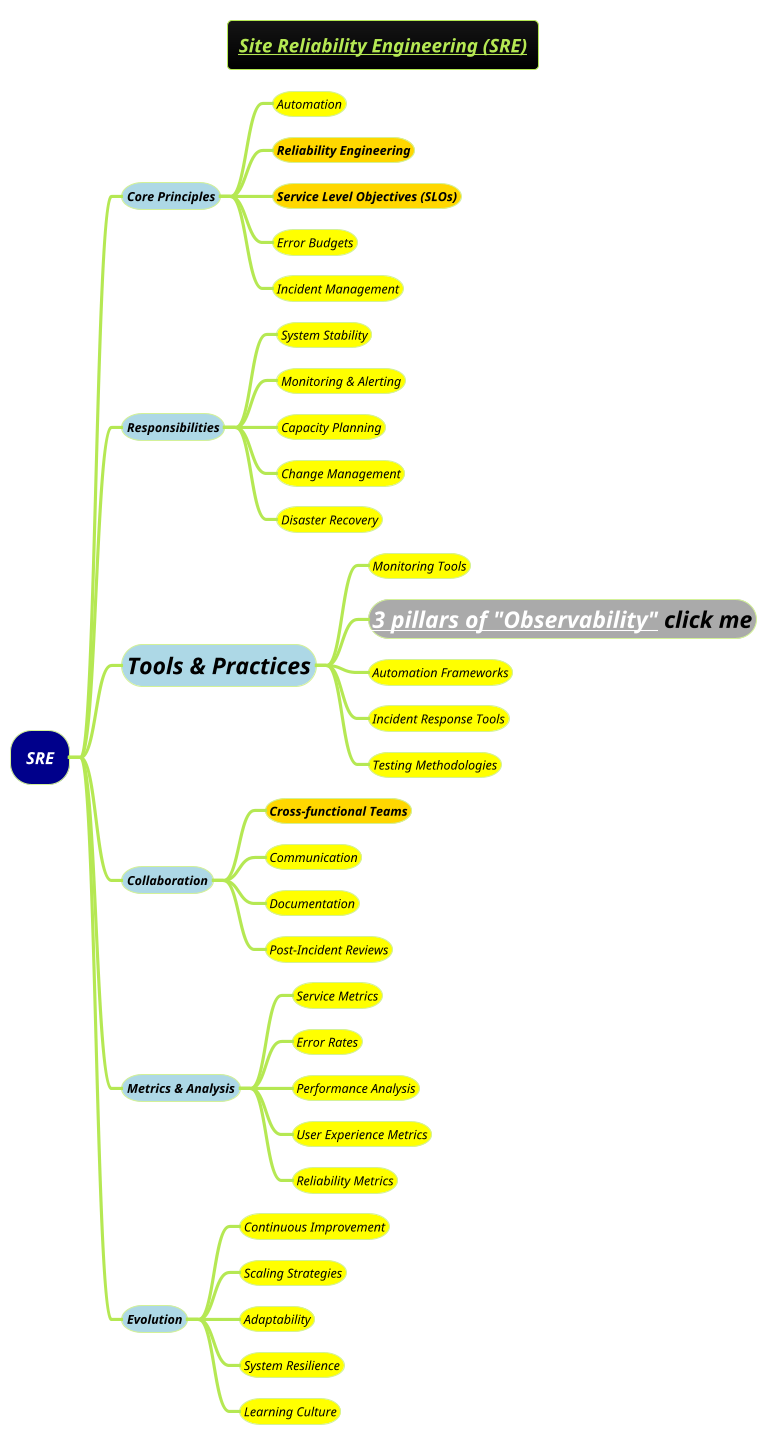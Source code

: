 @startmindmap
title =<i><b><u><size:14>Site Reliability Engineering (SRE)
!theme hacker



*[#darkblue] <i><color #white>SRE
**[#lightblue] <i><color #black><size:12>Core Principles
***[#yellow] <i><color #black><size:12>Automation
***[#gold] <i><color #black><size:12><b>Reliability Engineering
***[#gold] <i><color #black><size:12><b>Service Level Objectives (SLOs)
***[#yellow] <i><color #black><size:12>Error Budgets
***[#yellow] <i><color #black><size:12>Incident Management

**[#lightblue] <i><color #black><size:12>Responsibilities
***[#yellow] <i><color #black><size:12>System Stability
***[#yellow] <i><color #black><size:12>Monitoring & Alerting
***[#yellow] <i><color #black><size:12>Capacity Planning
***[#yellow] <i><color #black><size:12>Change Management
***[#yellow] <i><color #black><size:12>Disaster Recovery

**[#lightblue] <i><color #black><size:22>Tools & Practices
***[#yellow] <i><color #black><size:12>Monitoring Tools
***[#a] <b><i><color #black><size:22>[[docs/3-programming-languages/Venkat-Subramaniam/gif/observability.adoc 3 pillars of "Observability"]] click me
***[#yellow] <i><color #black><size:12>Automation Frameworks
***[#yellow] <i><color #black><size:12>Incident Response Tools
***[#yellow] <i><color #black><size:12>Testing Methodologies

**[#lightblue] <i><color #black><size:12>Collaboration
***[#gold] <b><i><color #black><size:12>Cross-functional Teams
***[#yellow] <i><color #black><size:12>Communication
***[#yellow] <i><color #black><size:12>Documentation
***[#yellow] <i><color #black><size:12>Post-Incident Reviews

**[#lightblue] <i><color #black><size:12>Metrics & Analysis
***[#yellow] <i><color #black><size:12>Service Metrics
***[#yellow] <i><color #black><size:12>Error Rates
***[#yellow] <i><color #black><size:12>Performance Analysis
***[#yellow] <i><color #black><size:12>User Experience Metrics
***[#yellow] <i><color #black><size:12>Reliability Metrics

**[#lightblue] <i><color #black><size:12>Evolution
***[#yellow] <i><color #black><size:12>Continuous Improvement
***[#yellow] <i><color #black><size:12>Scaling Strategies
***[#yellow] <i><color #black><size:12>Adaptability
***[#yellow] <i><color #black><size:12>System Resilience
***[#yellow] <i><color #black><size:12>Learning Culture

@endmindmap
